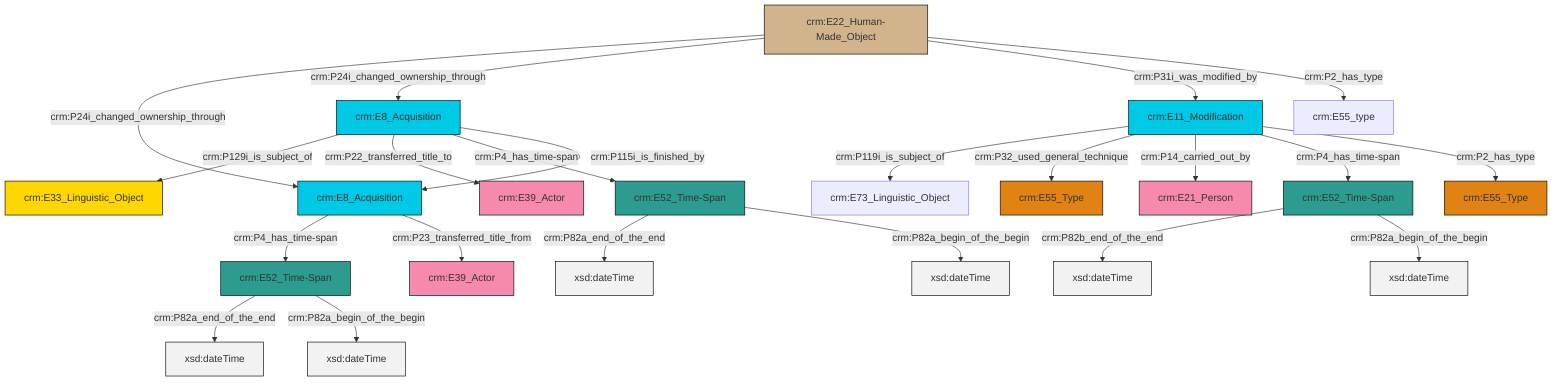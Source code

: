 graph TD
classDef Literal fill:#f2f2f2,stroke:#000000;
classDef CRM_Entity fill:#FFFFFF,stroke:#000000;
classDef Temporal_Entity fill:#00C9E6, stroke:#000000;
classDef Type fill:#E18312, stroke:#000000;
classDef Time-Span fill:#2C9C91, stroke:#000000;
classDef Appellation fill:#FFEB7F, stroke:#000000;
classDef Place fill:#008836, stroke:#000000;
classDef Persistent_Item fill:#B266B2, stroke:#000000;
classDef Conceptual_Object fill:#FFD700, stroke:#000000;
classDef Physical_Thing fill:#D2B48C, stroke:#000000;
classDef Actor fill:#f58aad, stroke:#000000;
classDef PC_Classes fill:#4ce600, stroke:#000000;
classDef Multi fill:#cccccc,stroke:#000000;

4["crm:E8_Acquisition"]:::Temporal_Entity -->|crm:P129i_is_subject_of| 5["crm:E33_Linguistic_Object"]:::Conceptual_Object
8["crm:E22_Human-Made_Object"]:::Physical_Thing -->|crm:P24i_changed_ownership_through| 9["crm:E8_Acquisition"]:::Temporal_Entity
10["crm:E11_Modification"]:::Temporal_Entity -->|crm:P119i_is_subject_of| 12["crm:E73_Linguistic_Object"]:::Default
15["crm:E52_Time-Span"]:::Time-Span -->|crm:P82a_end_of_the_end| 16[xsd:dateTime]:::Literal
10["crm:E11_Modification"]:::Temporal_Entity -->|crm:P32_used_general_technique| 6["crm:E55_Type"]:::Type
13["crm:E52_Time-Span"]:::Time-Span -->|crm:P82a_end_of_the_end| 17[xsd:dateTime]:::Literal
13["crm:E52_Time-Span"]:::Time-Span -->|crm:P82a_begin_of_the_begin| 19[xsd:dateTime]:::Literal
10["crm:E11_Modification"]:::Temporal_Entity -->|crm:P14_carried_out_by| 20["crm:E21_Person"]:::Actor
8["crm:E22_Human-Made_Object"]:::Physical_Thing -->|crm:P24i_changed_ownership_through| 4["crm:E8_Acquisition"]:::Temporal_Entity
22["crm:E52_Time-Span"]:::Time-Span -->|crm:P82b_end_of_the_end| 23[xsd:dateTime]:::Literal
22["crm:E52_Time-Span"]:::Time-Span -->|crm:P82a_begin_of_the_begin| 24[xsd:dateTime]:::Literal
15["crm:E52_Time-Span"]:::Time-Span -->|crm:P82a_begin_of_the_begin| 27[xsd:dateTime]:::Literal
10["crm:E11_Modification"]:::Temporal_Entity -->|crm:P4_has_time-span| 22["crm:E52_Time-Span"]:::Time-Span
4["crm:E8_Acquisition"]:::Temporal_Entity -->|crm:P22_transferred_title_to| 31["crm:E39_Actor"]:::Actor
4["crm:E8_Acquisition"]:::Temporal_Entity -->|crm:P4_has_time-span| 15["crm:E52_Time-Span"]:::Time-Span
8["crm:E22_Human-Made_Object"]:::Physical_Thing -->|crm:P31i_was_modified_by| 10["crm:E11_Modification"]:::Temporal_Entity
9["crm:E8_Acquisition"]:::Temporal_Entity -->|crm:P4_has_time-span| 13["crm:E52_Time-Span"]:::Time-Span
8["crm:E22_Human-Made_Object"]:::Physical_Thing -->|crm:P2_has_type| 0["crm:E55_type"]:::Default
4["crm:E8_Acquisition"]:::Temporal_Entity -->|crm:P115i_is_finished_by| 9["crm:E8_Acquisition"]:::Temporal_Entity
10["crm:E11_Modification"]:::Temporal_Entity -->|crm:P2_has_type| 2["crm:E55_Type"]:::Type
9["crm:E8_Acquisition"]:::Temporal_Entity -->|crm:P23_transferred_title_from| 29["crm:E39_Actor"]:::Actor